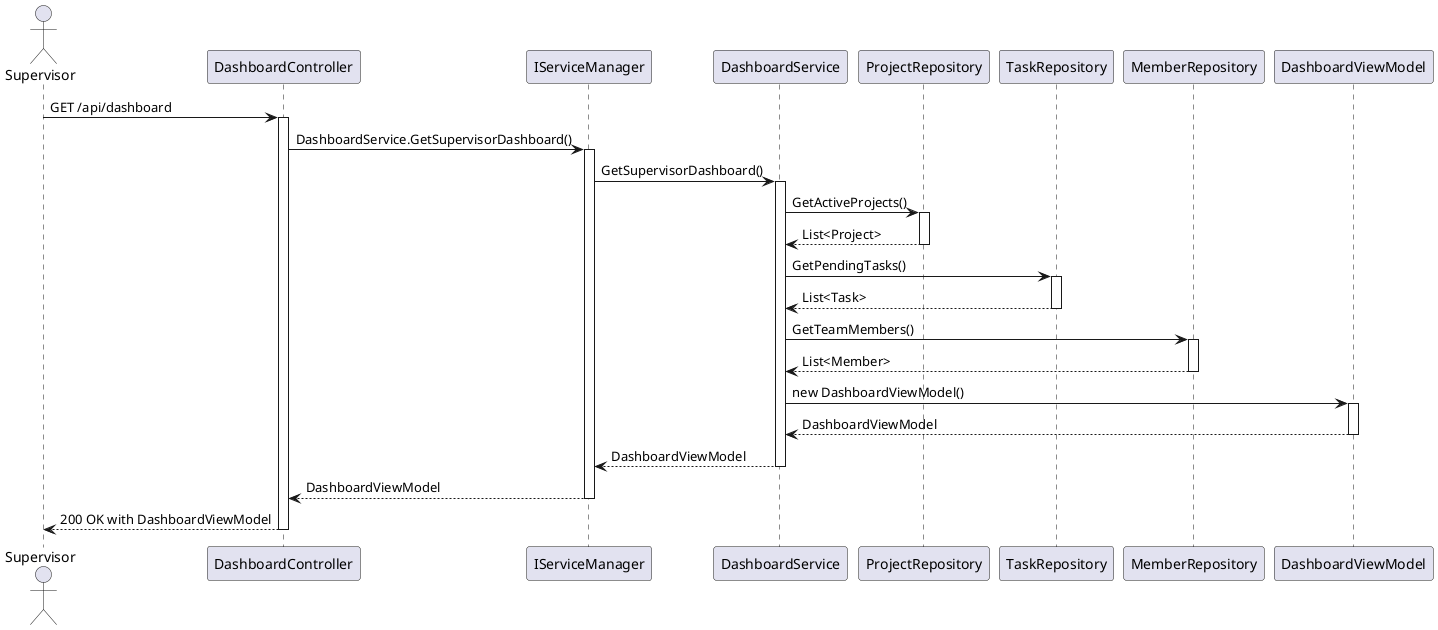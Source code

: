@startuml
actor Supervisor
participant "DashboardController" as DC
participant "IServiceManager" as ISM
participant "DashboardService" as DS
participant "ProjectRepository" as PR
participant "TaskRepository" as TR
participant "MemberRepository" as MR
participant "DashboardViewModel" as DVM

Supervisor -> DC : GET /api/dashboard
activate DC

DC -> ISM : DashboardService.GetSupervisorDashboard()
activate ISM

ISM -> DS : GetSupervisorDashboard()
activate DS

DS -> PR : GetActiveProjects()
activate PR
PR --> DS : List<Project>
deactivate PR

DS -> TR : GetPendingTasks()
activate TR
TR --> DS : List<Task>
deactivate TR

DS -> MR : GetTeamMembers()
activate MR
MR --> DS : List<Member>
deactivate MR

DS -> DVM : new DashboardViewModel()
activate DVM
DVM --> DS : DashboardViewModel
deactivate DVM

DS --> ISM : DashboardViewModel
deactivate DS

ISM --> DC : DashboardViewModel
deactivate ISM

DC --> Supervisor : 200 OK with DashboardViewModel
deactivate DC

@enduml